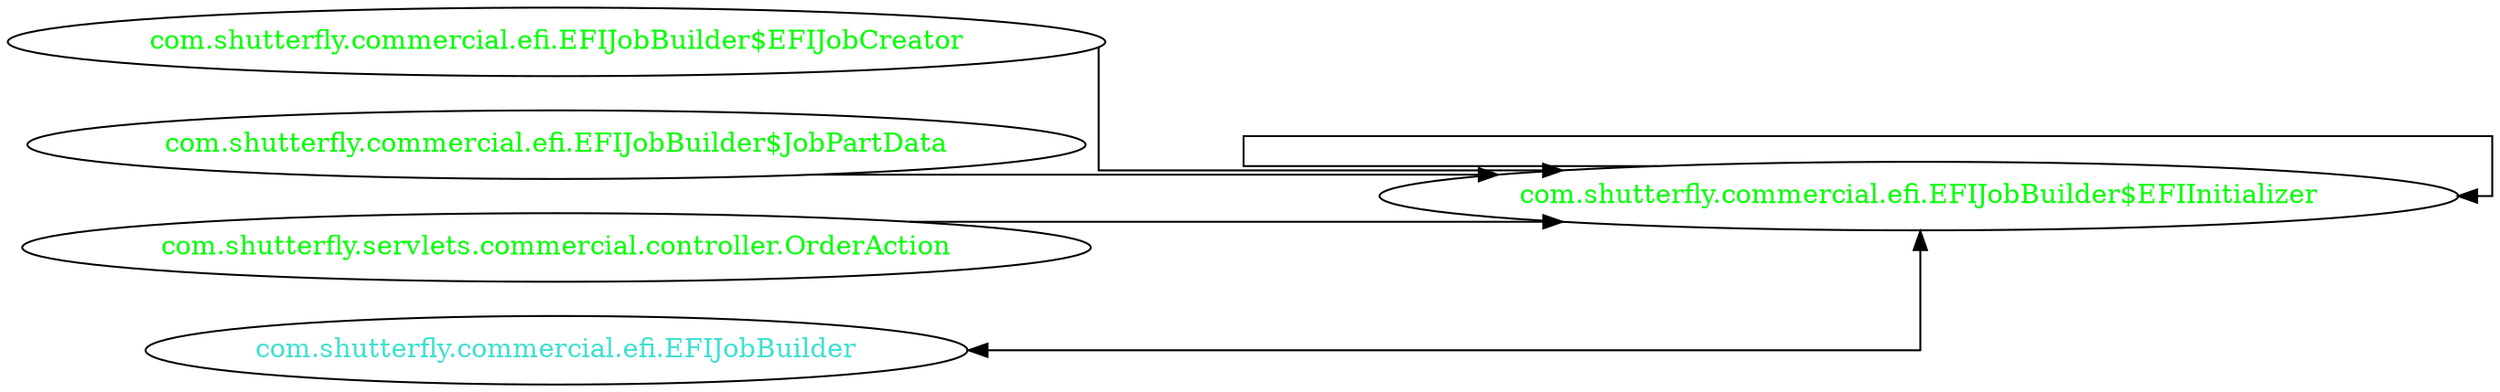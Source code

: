 digraph dependencyGraph {
 concentrate=true;
 ranksep="2.0";
 rankdir="LR"; 
 splines="ortho";
"com.shutterfly.commercial.efi.EFIJobBuilder$EFIInitializer" [fontcolor="red"];
"com.shutterfly.commercial.efi.EFIJobBuilder$EFIInitializer" [ fontcolor="green" ];
"com.shutterfly.commercial.efi.EFIJobBuilder$EFIInitializer"->"com.shutterfly.commercial.efi.EFIJobBuilder$EFIInitializer";
"com.shutterfly.commercial.efi.EFIJobBuilder$EFIJobCreator" [ fontcolor="green" ];
"com.shutterfly.commercial.efi.EFIJobBuilder$EFIJobCreator"->"com.shutterfly.commercial.efi.EFIJobBuilder$EFIInitializer";
"com.shutterfly.commercial.efi.EFIJobBuilder$JobPartData" [ fontcolor="green" ];
"com.shutterfly.commercial.efi.EFIJobBuilder$JobPartData"->"com.shutterfly.commercial.efi.EFIJobBuilder$EFIInitializer";
"com.shutterfly.servlets.commercial.controller.OrderAction" [ fontcolor="green" ];
"com.shutterfly.servlets.commercial.controller.OrderAction"->"com.shutterfly.commercial.efi.EFIJobBuilder$EFIInitializer";
"com.shutterfly.commercial.efi.EFIJobBuilder" [ fontcolor="turquoise" ];
"com.shutterfly.commercial.efi.EFIJobBuilder"->"com.shutterfly.commercial.efi.EFIJobBuilder$EFIInitializer" [dir=both];
}